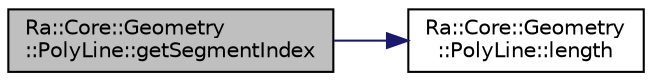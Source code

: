 digraph "Ra::Core::Geometry::PolyLine::getSegmentIndex"
{
 // INTERACTIVE_SVG=YES
 // LATEX_PDF_SIZE
  edge [fontname="Helvetica",fontsize="10",labelfontname="Helvetica",labelfontsize="10"];
  node [fontname="Helvetica",fontsize="10",shape=record];
  rankdir="LR";
  Node1 [label="Ra::Core::Geometry\l::PolyLine::getSegmentIndex",height=0.2,width=0.4,color="black", fillcolor="grey75", style="filled", fontcolor="black",tooltip="Returns the index of the segment to which t belons."];
  Node1 -> Node2 [color="midnightblue",fontsize="10",style="solid",fontname="Helvetica"];
  Node2 [label="Ra::Core::Geometry\l::PolyLine::length",height=0.2,width=0.4,color="black", fillcolor="white", style="filled",URL="$classRa_1_1Core_1_1Geometry_1_1PolyLine.html#ad9ec64926bd98bb0417655c31e639a67",tooltip="Get the total length of the line ."];
}
